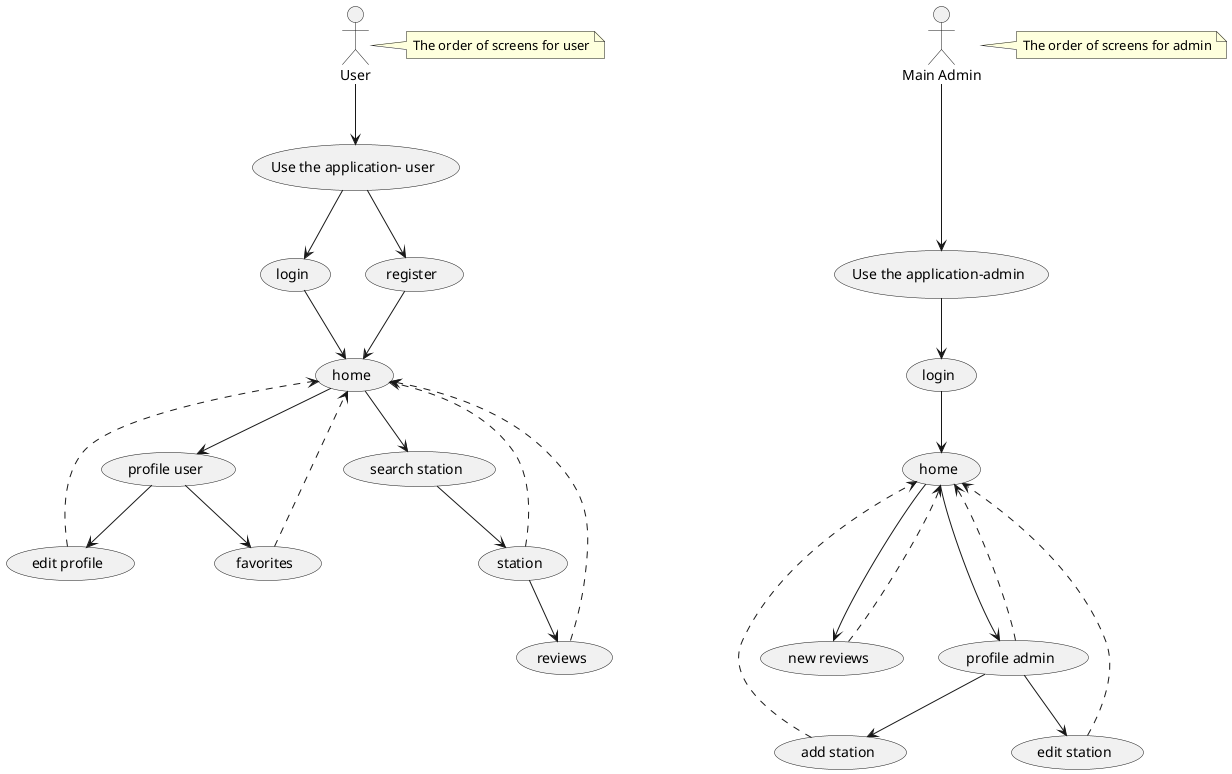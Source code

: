 @startuml
'https://plantuml.com/use-case-diagram

:Main Admin: as Admin
(Use the application- user) as (Use1)
(Use the application-admin) as (Use2)
(login)as (login1)
(login)as (login2)
(home) as (home1)
(home) as (home2)
(register) as (register)
(profile user) as (profile1)
(edit profile) as (edit profile)
(profile admin) as (profile2)
(search station) as (search station)
(station) as (station)
(add station) as (add station)
(edit station) as (edit station)
(favorites) as (favorites)
(reviews) as (reviews)
(new reviews) as (new reviews)

User --> (Use1)
(Use1) --> (register)
(Use1) --> (login1)
(register) --> (home1)
(login1) --> (home1)
(home1)-->(profile1)
(profile1)-->(edit profile)
(profile1)-->(favorites)
(home1)-->(search station)
(search station)--> (station)
(station)--> (reviews)
(station)..->(home1)
(reviews)..->(home1)
(favorites)..->(home1)
(edit profile)..->(home1)
note right of User : The order of screens for user

''''''''''''''''''''''''''''
Admin ---> (Use2)
(Use2) --> (login2)
(login2) --> (home2)
(home2)-->(profile2)
(profile2)..->(home2)
(add station)..->(home2)
(edit station)..->(home2)
(profile2) --> (add station)
(profile2) --> (edit station)
(home2)-->(new reviews)
(new reviews)..->(home2)
note right of Admin : The order of screens for admin




@enduml